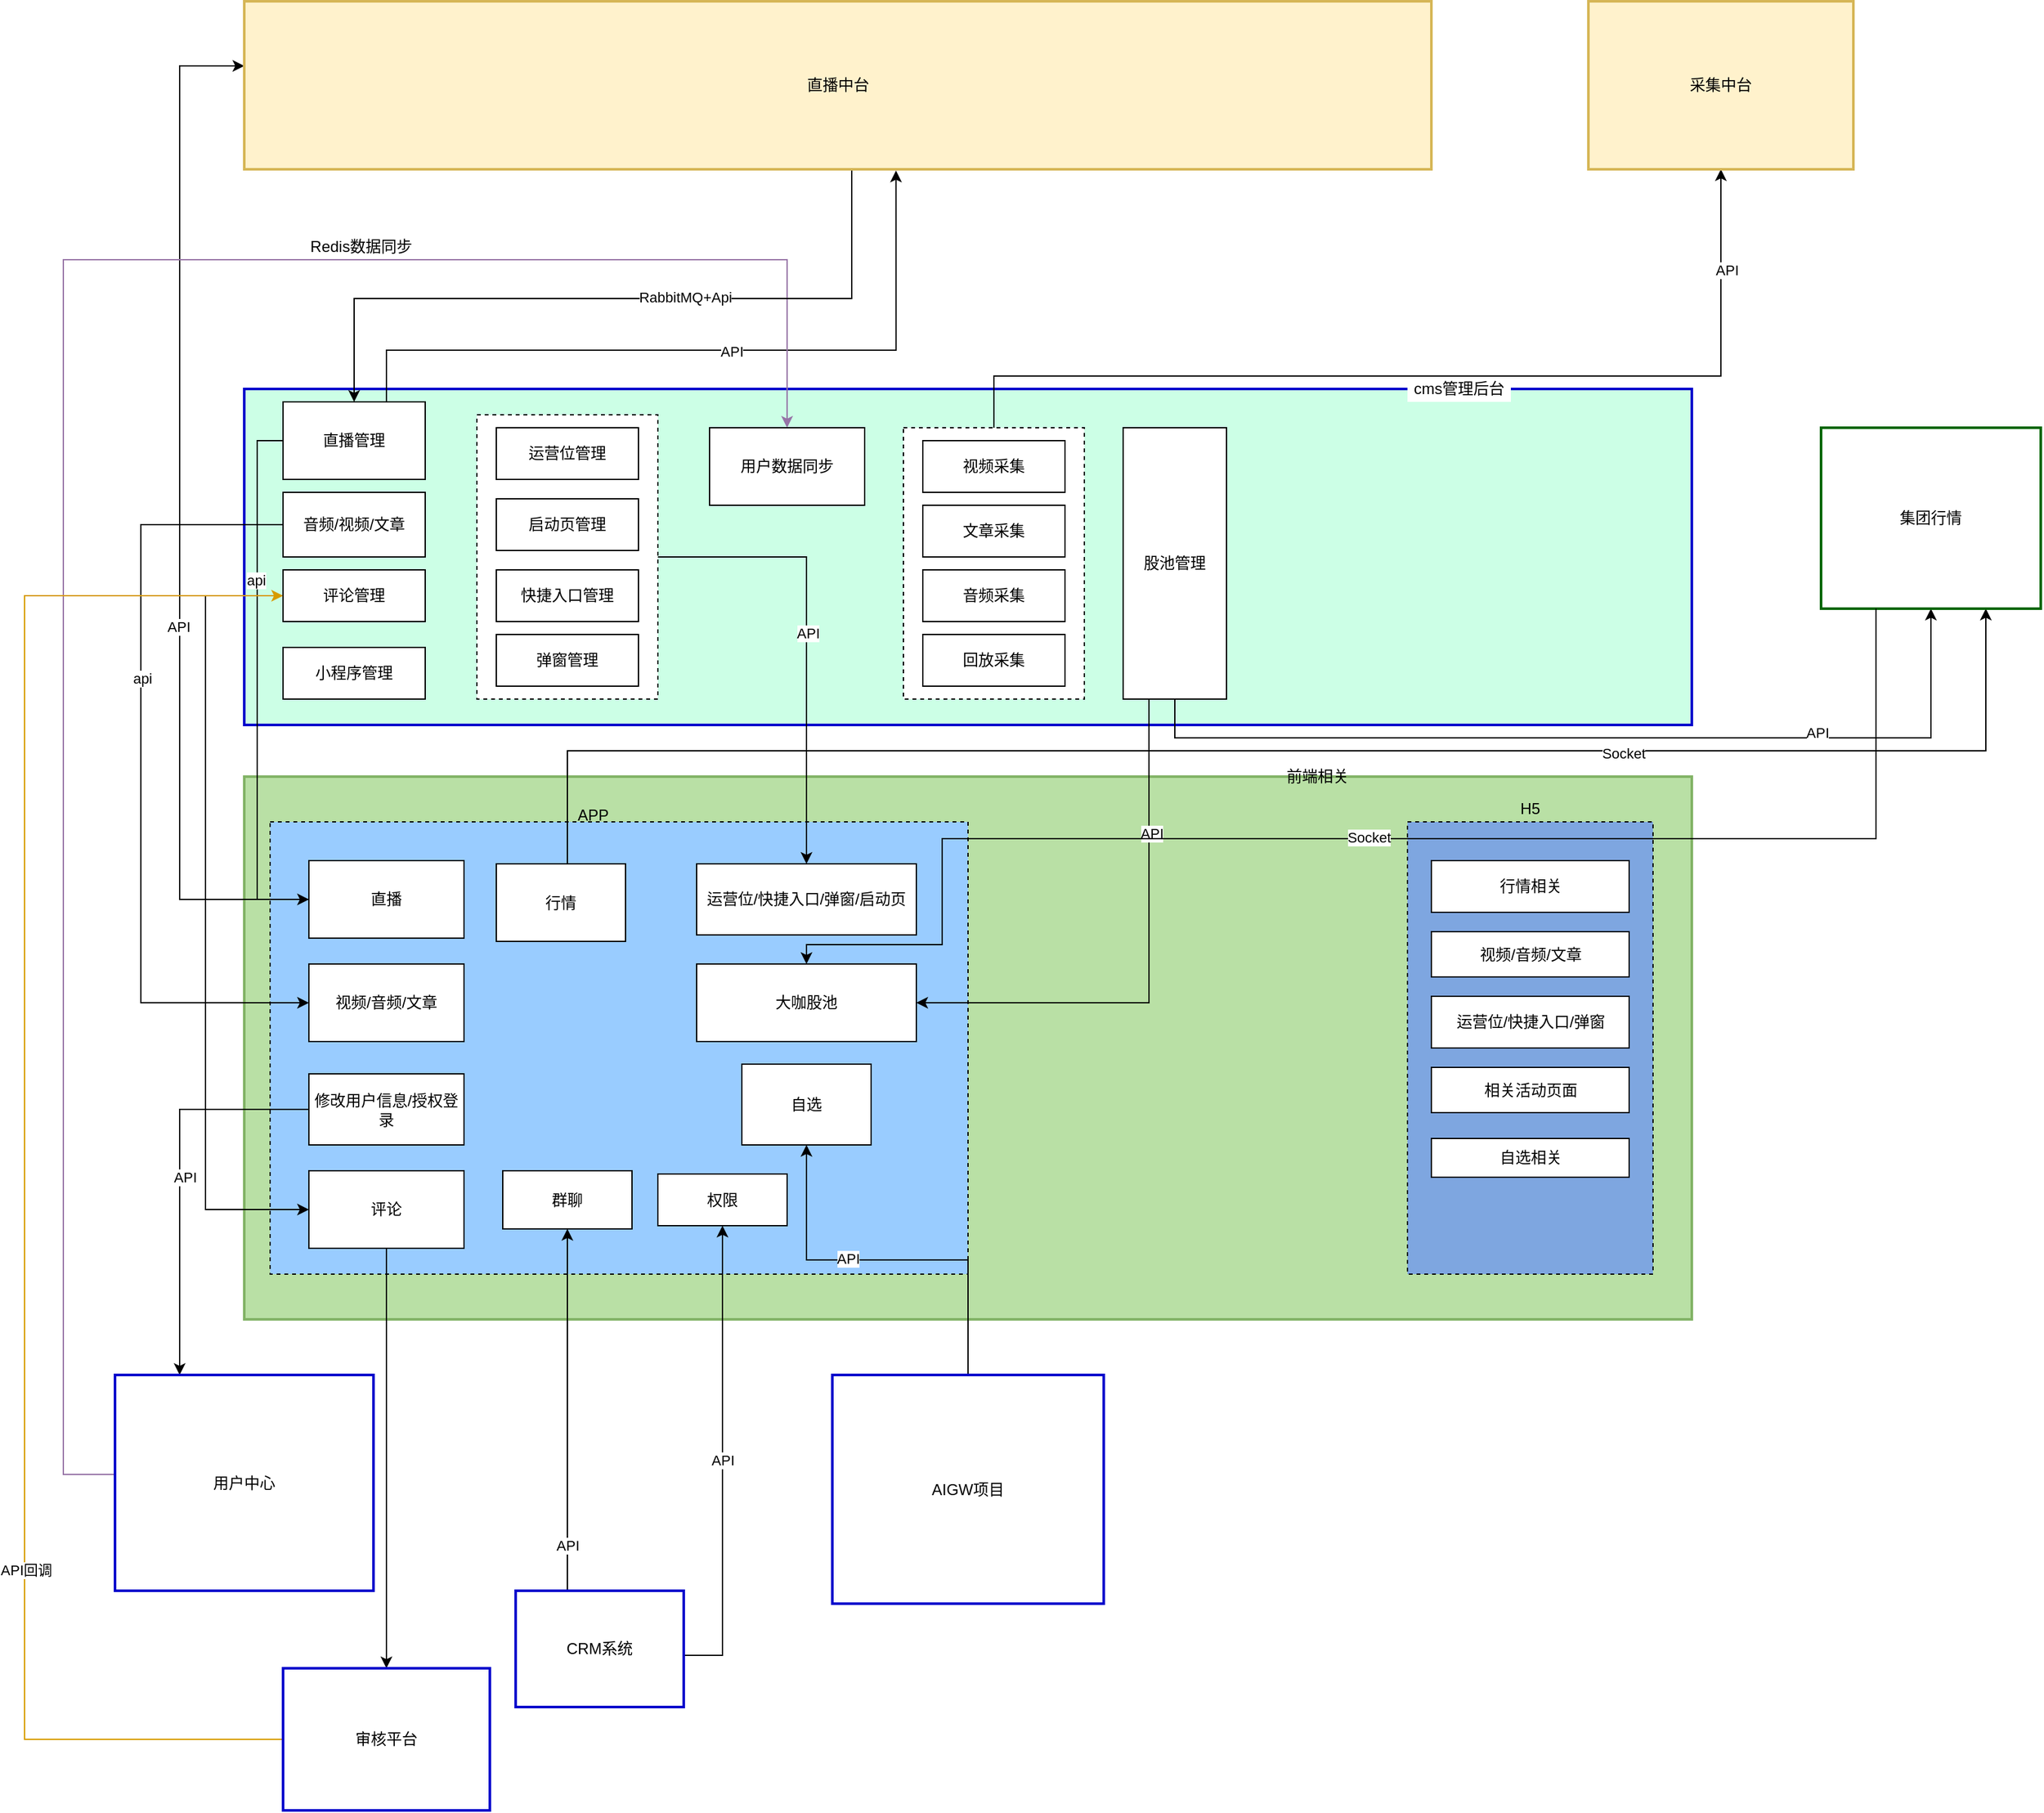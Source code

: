 <mxfile version="14.6.11" type="github">
  <diagram id="wu-liDddrrO4jHqRr5Ok" name="Page-1">
    <mxGraphModel dx="1298" dy="834" grid="1" gridSize="10" guides="1" tooltips="1" connect="1" arrows="1" fold="1" page="1" pageScale="1" pageWidth="1654" pageHeight="2336" math="0" shadow="0">
      <root>
        <mxCell id="0" />
        <mxCell id="1" parent="0" />
        <mxCell id="6hpQYFgbbhiJDAeSl_aR-1" value="" style="rounded=0;whiteSpace=wrap;html=1;strokeWidth=2;strokeColor=#82b366;fillColor=#B9E0A5;" parent="1" vertex="1">
          <mxGeometry x="220" y="670" width="1120" height="420" as="geometry" />
        </mxCell>
        <mxCell id="6hpQYFgbbhiJDAeSl_aR-2" value="" style="rounded=0;whiteSpace=wrap;html=1;dashed=1;fillColor=#99CCFF;" parent="1" vertex="1">
          <mxGeometry x="240" y="705" width="540" height="350" as="geometry" />
        </mxCell>
        <mxCell id="6hpQYFgbbhiJDAeSl_aR-4" value="" style="rounded=0;whiteSpace=wrap;html=1;dashed=1;fillColor=#7EA6E0;" parent="1" vertex="1">
          <mxGeometry x="1120" y="705" width="190" height="350" as="geometry" />
        </mxCell>
        <mxCell id="6hpQYFgbbhiJDAeSl_aR-82" style="edgeStyle=orthogonalEdgeStyle;rounded=0;orthogonalLoop=1;jettySize=auto;html=1;" parent="1" source="6hpQYFgbbhiJDAeSl_aR-6" target="6hpQYFgbbhiJDAeSl_aR-80" edge="1">
          <mxGeometry relative="1" as="geometry">
            <Array as="points">
              <mxPoint x="170" y="765" />
              <mxPoint x="170" y="120" />
            </Array>
          </mxGeometry>
        </mxCell>
        <mxCell id="6hpQYFgbbhiJDAeSl_aR-83" value="API" style="edgeLabel;html=1;align=center;verticalAlign=middle;resizable=0;points=[];" parent="6hpQYFgbbhiJDAeSl_aR-82" vertex="1" connectable="0">
          <mxGeometry x="-0.216" y="1" relative="1" as="geometry">
            <mxPoint as="offset" />
          </mxGeometry>
        </mxCell>
        <mxCell id="6hpQYFgbbhiJDAeSl_aR-6" value="直播" style="rounded=0;whiteSpace=wrap;html=1;" parent="1" vertex="1">
          <mxGeometry x="270" y="735" width="120" height="60" as="geometry" />
        </mxCell>
        <mxCell id="6hpQYFgbbhiJDAeSl_aR-7" value="视频/音频/文章" style="rounded=0;whiteSpace=wrap;html=1;" parent="1" vertex="1">
          <mxGeometry x="270" y="815" width="120" height="60" as="geometry" />
        </mxCell>
        <mxCell id="6hpQYFgbbhiJDAeSl_aR-71" style="edgeStyle=orthogonalEdgeStyle;rounded=0;orthogonalLoop=1;jettySize=auto;html=1;" parent="1" source="6hpQYFgbbhiJDAeSl_aR-8" target="6hpQYFgbbhiJDAeSl_aR-63" edge="1">
          <mxGeometry relative="1" as="geometry">
            <Array as="points">
              <mxPoint x="170" y="928" />
            </Array>
          </mxGeometry>
        </mxCell>
        <mxCell id="6hpQYFgbbhiJDAeSl_aR-72" value="API" style="edgeLabel;html=1;align=center;verticalAlign=middle;resizable=0;points=[];" parent="6hpQYFgbbhiJDAeSl_aR-71" vertex="1" connectable="0">
          <mxGeometry x="-0.002" y="4" relative="1" as="geometry">
            <mxPoint as="offset" />
          </mxGeometry>
        </mxCell>
        <mxCell id="6hpQYFgbbhiJDAeSl_aR-8" value="修改用户信息/授权登录" style="rounded=0;whiteSpace=wrap;html=1;" parent="1" vertex="1">
          <mxGeometry x="270" y="900" width="120" height="55" as="geometry" />
        </mxCell>
        <mxCell id="qArD27X4CnHjqWXNyWbl-20" style="edgeStyle=orthogonalEdgeStyle;rounded=0;orthogonalLoop=1;jettySize=auto;html=1;entryX=0.5;entryY=0;entryDx=0;entryDy=0;" edge="1" parent="1" source="6hpQYFgbbhiJDAeSl_aR-9" target="qArD27X4CnHjqWXNyWbl-16">
          <mxGeometry relative="1" as="geometry" />
        </mxCell>
        <mxCell id="6hpQYFgbbhiJDAeSl_aR-9" value="评论" style="rounded=0;whiteSpace=wrap;html=1;" parent="1" vertex="1">
          <mxGeometry x="270" y="975" width="120" height="60" as="geometry" />
        </mxCell>
        <mxCell id="6hpQYFgbbhiJDAeSl_aR-10" value="运营位/快捷入口/弹窗/启动页" style="rounded=0;whiteSpace=wrap;html=1;" parent="1" vertex="1">
          <mxGeometry x="570" y="737.5" width="170" height="55" as="geometry" />
        </mxCell>
        <mxCell id="qArD27X4CnHjqWXNyWbl-13" style="edgeStyle=orthogonalEdgeStyle;rounded=0;orthogonalLoop=1;jettySize=auto;html=1;exitX=0.711;exitY=0;exitDx=0;exitDy=0;exitPerimeter=0;" edge="1" parent="1" source="qArD27X4CnHjqWXNyWbl-4" target="6hpQYFgbbhiJDAeSl_aR-11">
          <mxGeometry relative="1" as="geometry">
            <Array as="points">
              <mxPoint x="503" y="1350" />
              <mxPoint x="590" y="1350" />
            </Array>
          </mxGeometry>
        </mxCell>
        <mxCell id="qArD27X4CnHjqWXNyWbl-14" value="API" style="edgeLabel;html=1;align=center;verticalAlign=middle;resizable=0;points=[];" vertex="1" connectable="0" parent="qArD27X4CnHjqWXNyWbl-13">
          <mxGeometry x="0.258" relative="1" as="geometry">
            <mxPoint as="offset" />
          </mxGeometry>
        </mxCell>
        <mxCell id="6hpQYFgbbhiJDAeSl_aR-11" value="权限" style="rounded=0;whiteSpace=wrap;html=1;" parent="1" vertex="1">
          <mxGeometry x="540" y="977.5" width="100" height="40" as="geometry" />
        </mxCell>
        <mxCell id="6hpQYFgbbhiJDAeSl_aR-108" style="edgeStyle=orthogonalEdgeStyle;rounded=0;orthogonalLoop=1;jettySize=auto;html=1;entryX=0.75;entryY=1;entryDx=0;entryDy=0;" parent="1" source="6hpQYFgbbhiJDAeSl_aR-12" target="6hpQYFgbbhiJDAeSl_aR-98" edge="1">
          <mxGeometry relative="1" as="geometry">
            <Array as="points">
              <mxPoint x="470" y="650" />
              <mxPoint x="1568" y="650" />
            </Array>
          </mxGeometry>
        </mxCell>
        <mxCell id="6hpQYFgbbhiJDAeSl_aR-109" value="Socket" style="edgeLabel;html=1;align=center;verticalAlign=middle;resizable=0;points=[];" parent="6hpQYFgbbhiJDAeSl_aR-108" vertex="1" connectable="0">
          <mxGeometry x="0.397" y="-2" relative="1" as="geometry">
            <mxPoint as="offset" />
          </mxGeometry>
        </mxCell>
        <mxCell id="6hpQYFgbbhiJDAeSl_aR-12" value="行情" style="rounded=0;whiteSpace=wrap;html=1;" parent="1" vertex="1">
          <mxGeometry x="415" y="737.5" width="100" height="60" as="geometry" />
        </mxCell>
        <mxCell id="qArD27X4CnHjqWXNyWbl-3" style="edgeStyle=orthogonalEdgeStyle;rounded=0;orthogonalLoop=1;jettySize=auto;html=1;" edge="1" parent="1" source="qArD27X4CnHjqWXNyWbl-1" target="6hpQYFgbbhiJDAeSl_aR-13">
          <mxGeometry relative="1" as="geometry" />
        </mxCell>
        <mxCell id="qArD27X4CnHjqWXNyWbl-7" value="API" style="edgeLabel;html=1;align=center;verticalAlign=middle;resizable=0;points=[];" vertex="1" connectable="0" parent="qArD27X4CnHjqWXNyWbl-3">
          <mxGeometry x="0.202" y="-1" relative="1" as="geometry">
            <mxPoint as="offset" />
          </mxGeometry>
        </mxCell>
        <mxCell id="6hpQYFgbbhiJDAeSl_aR-13" value="自选" style="rounded=0;whiteSpace=wrap;html=1;" parent="1" vertex="1">
          <mxGeometry x="605" y="892.5" width="100" height="62.5" as="geometry" />
        </mxCell>
        <mxCell id="6hpQYFgbbhiJDAeSl_aR-16" value="行情相关" style="rounded=0;whiteSpace=wrap;html=1;" parent="1" vertex="1">
          <mxGeometry x="1138.5" y="735" width="153" height="40" as="geometry" />
        </mxCell>
        <mxCell id="6hpQYFgbbhiJDAeSl_aR-17" value="视频/音频/文章" style="rounded=0;whiteSpace=wrap;html=1;" parent="1" vertex="1">
          <mxGeometry x="1138.5" y="790" width="153" height="35" as="geometry" />
        </mxCell>
        <mxCell id="6hpQYFgbbhiJDAeSl_aR-18" value="运营位/快捷入口/弹窗" style="rounded=0;whiteSpace=wrap;html=1;" parent="1" vertex="1">
          <mxGeometry x="1138.5" y="840" width="153" height="40" as="geometry" />
        </mxCell>
        <mxCell id="6hpQYFgbbhiJDAeSl_aR-19" value="相关活动页面" style="rounded=0;whiteSpace=wrap;html=1;" parent="1" vertex="1">
          <mxGeometry x="1138.5" y="895" width="153" height="35" as="geometry" />
        </mxCell>
        <mxCell id="6hpQYFgbbhiJDAeSl_aR-21" value="" style="rounded=0;whiteSpace=wrap;html=1;strokeWidth=2;strokeColor=#0000CC;fillColor=#CCFFE6;" parent="1" vertex="1">
          <mxGeometry x="220" y="370" width="1120" height="260" as="geometry" />
        </mxCell>
        <mxCell id="6hpQYFgbbhiJDAeSl_aR-23" value="自选相关" style="rounded=0;whiteSpace=wrap;html=1;" parent="1" vertex="1">
          <mxGeometry x="1138.5" y="950" width="153" height="30" as="geometry" />
        </mxCell>
        <mxCell id="qArD27X4CnHjqWXNyWbl-6" style="edgeStyle=orthogonalEdgeStyle;rounded=0;orthogonalLoop=1;jettySize=auto;html=1;exitX=0.525;exitY=0;exitDx=0;exitDy=0;exitPerimeter=0;" edge="1" parent="1" source="qArD27X4CnHjqWXNyWbl-4" target="6hpQYFgbbhiJDAeSl_aR-24">
          <mxGeometry relative="1" as="geometry">
            <Array as="points">
              <mxPoint x="470" y="1390" />
            </Array>
          </mxGeometry>
        </mxCell>
        <mxCell id="qArD27X4CnHjqWXNyWbl-8" value="API" style="edgeLabel;html=1;align=center;verticalAlign=middle;resizable=0;points=[];" vertex="1" connectable="0" parent="qArD27X4CnHjqWXNyWbl-6">
          <mxGeometry x="-0.002" relative="1" as="geometry">
            <mxPoint as="offset" />
          </mxGeometry>
        </mxCell>
        <mxCell id="6hpQYFgbbhiJDAeSl_aR-24" value="群聊" style="rounded=0;whiteSpace=wrap;html=1;" parent="1" vertex="1">
          <mxGeometry x="420" y="975" width="100" height="45" as="geometry" />
        </mxCell>
        <mxCell id="6hpQYFgbbhiJDAeSl_aR-25" value="cms管理后台" style="text;html=1;strokeColor=none;align=center;verticalAlign=middle;whiteSpace=wrap;rounded=0;fillColor=#ffffff;" parent="1" vertex="1">
          <mxGeometry x="1120" y="360" width="80" height="20" as="geometry" />
        </mxCell>
        <mxCell id="6hpQYFgbbhiJDAeSl_aR-28" value="APP" style="text;html=1;strokeColor=none;fillColor=none;align=center;verticalAlign=middle;whiteSpace=wrap;rounded=0;dashed=1;" parent="1" vertex="1">
          <mxGeometry x="470" y="690" width="40" height="20" as="geometry" />
        </mxCell>
        <mxCell id="6hpQYFgbbhiJDAeSl_aR-32" value="H5" style="text;html=1;strokeColor=none;fillColor=none;align=center;verticalAlign=middle;whiteSpace=wrap;rounded=0;dashed=1;" parent="1" vertex="1">
          <mxGeometry x="1195" y="685" width="40" height="20" as="geometry" />
        </mxCell>
        <mxCell id="6hpQYFgbbhiJDAeSl_aR-39" style="edgeStyle=orthogonalEdgeStyle;rounded=0;orthogonalLoop=1;jettySize=auto;html=1;exitX=0;exitY=0.5;exitDx=0;exitDy=0;entryX=0;entryY=0.5;entryDx=0;entryDy=0;" parent="1" source="6hpQYFgbbhiJDAeSl_aR-33" target="6hpQYFgbbhiJDAeSl_aR-6" edge="1">
          <mxGeometry relative="1" as="geometry" />
        </mxCell>
        <mxCell id="6hpQYFgbbhiJDAeSl_aR-55" value="api" style="edgeLabel;html=1;align=center;verticalAlign=middle;resizable=0;points=[];" parent="6hpQYFgbbhiJDAeSl_aR-39" vertex="1" connectable="0">
          <mxGeometry x="-0.385" y="-1" relative="1" as="geometry">
            <mxPoint as="offset" />
          </mxGeometry>
        </mxCell>
        <mxCell id="6hpQYFgbbhiJDAeSl_aR-93" style="edgeStyle=orthogonalEdgeStyle;rounded=0;orthogonalLoop=1;jettySize=auto;html=1;entryX=0.549;entryY=1.008;entryDx=0;entryDy=0;entryPerimeter=0;" parent="1" source="6hpQYFgbbhiJDAeSl_aR-33" target="6hpQYFgbbhiJDAeSl_aR-80" edge="1">
          <mxGeometry relative="1" as="geometry">
            <Array as="points">
              <mxPoint x="330" y="340" />
              <mxPoint x="724" y="340" />
            </Array>
          </mxGeometry>
        </mxCell>
        <mxCell id="6hpQYFgbbhiJDAeSl_aR-94" value="API" style="edgeLabel;html=1;align=center;verticalAlign=middle;resizable=0;points=[];" parent="6hpQYFgbbhiJDAeSl_aR-93" vertex="1" connectable="0">
          <mxGeometry x="0.071" y="-1" relative="1" as="geometry">
            <mxPoint as="offset" />
          </mxGeometry>
        </mxCell>
        <mxCell id="6hpQYFgbbhiJDAeSl_aR-33" value="直播管理" style="rounded=0;whiteSpace=wrap;html=1;" parent="1" vertex="1">
          <mxGeometry x="250" y="380" width="110" height="60" as="geometry" />
        </mxCell>
        <mxCell id="6hpQYFgbbhiJDAeSl_aR-76" style="edgeStyle=orthogonalEdgeStyle;rounded=0;orthogonalLoop=1;jettySize=auto;html=1;entryX=0;entryY=0.5;entryDx=0;entryDy=0;" parent="1" source="6hpQYFgbbhiJDAeSl_aR-34" target="6hpQYFgbbhiJDAeSl_aR-7" edge="1">
          <mxGeometry relative="1" as="geometry">
            <Array as="points">
              <mxPoint x="140" y="475" />
              <mxPoint x="140" y="845" />
            </Array>
          </mxGeometry>
        </mxCell>
        <mxCell id="6hpQYFgbbhiJDAeSl_aR-77" value="api&lt;br&gt;" style="edgeLabel;html=1;align=center;verticalAlign=middle;resizable=0;points=[];" parent="6hpQYFgbbhiJDAeSl_aR-76" vertex="1" connectable="0">
          <mxGeometry x="-0.249" y="1" relative="1" as="geometry">
            <mxPoint as="offset" />
          </mxGeometry>
        </mxCell>
        <mxCell id="6hpQYFgbbhiJDAeSl_aR-34" value="音频/视频/文章" style="rounded=0;whiteSpace=wrap;html=1;" parent="1" vertex="1">
          <mxGeometry x="250" y="450" width="110" height="50" as="geometry" />
        </mxCell>
        <mxCell id="6hpQYFgbbhiJDAeSl_aR-78" style="edgeStyle=orthogonalEdgeStyle;rounded=0;orthogonalLoop=1;jettySize=auto;html=1;entryX=0;entryY=0.5;entryDx=0;entryDy=0;" parent="1" source="6hpQYFgbbhiJDAeSl_aR-41" target="6hpQYFgbbhiJDAeSl_aR-9" edge="1">
          <mxGeometry relative="1" as="geometry">
            <Array as="points">
              <mxPoint x="190" y="530" />
              <mxPoint x="190" y="1005" />
            </Array>
          </mxGeometry>
        </mxCell>
        <mxCell id="6hpQYFgbbhiJDAeSl_aR-41" value="评论管理" style="rounded=0;whiteSpace=wrap;html=1;" parent="1" vertex="1">
          <mxGeometry x="250" y="510" width="110" height="40" as="geometry" />
        </mxCell>
        <mxCell id="6hpQYFgbbhiJDAeSl_aR-43" value="小程序管理" style="rounded=0;whiteSpace=wrap;html=1;" parent="1" vertex="1">
          <mxGeometry x="250" y="570" width="110" height="40" as="geometry" />
        </mxCell>
        <mxCell id="6hpQYFgbbhiJDAeSl_aR-53" style="edgeStyle=orthogonalEdgeStyle;rounded=0;orthogonalLoop=1;jettySize=auto;html=1;entryX=0.5;entryY=0;entryDx=0;entryDy=0;" parent="1" source="6hpQYFgbbhiJDAeSl_aR-46" target="6hpQYFgbbhiJDAeSl_aR-10" edge="1">
          <mxGeometry relative="1" as="geometry" />
        </mxCell>
        <mxCell id="6hpQYFgbbhiJDAeSl_aR-54" value="API" style="edgeLabel;html=1;align=center;verticalAlign=middle;resizable=0;points=[];" parent="6hpQYFgbbhiJDAeSl_aR-53" vertex="1" connectable="0">
          <mxGeometry x="-0.013" y="1" relative="1" as="geometry">
            <mxPoint as="offset" />
          </mxGeometry>
        </mxCell>
        <mxCell id="6hpQYFgbbhiJDAeSl_aR-46" value="" style="rounded=0;whiteSpace=wrap;html=1;dashed=1;" parent="1" vertex="1">
          <mxGeometry x="400" y="390" width="140" height="220" as="geometry" />
        </mxCell>
        <mxCell id="6hpQYFgbbhiJDAeSl_aR-47" value="运营位管理" style="rounded=0;whiteSpace=wrap;html=1;" parent="1" vertex="1">
          <mxGeometry x="415" y="400" width="110" height="40" as="geometry" />
        </mxCell>
        <mxCell id="6hpQYFgbbhiJDAeSl_aR-49" value="启动页管理" style="rounded=0;whiteSpace=wrap;html=1;" parent="1" vertex="1">
          <mxGeometry x="415" y="455" width="110" height="40" as="geometry" />
        </mxCell>
        <mxCell id="6hpQYFgbbhiJDAeSl_aR-50" value="弹窗管理" style="rounded=0;whiteSpace=wrap;html=1;" parent="1" vertex="1">
          <mxGeometry x="415" y="560" width="110" height="40" as="geometry" />
        </mxCell>
        <mxCell id="6hpQYFgbbhiJDAeSl_aR-51" value="快捷入口管理" style="rounded=0;whiteSpace=wrap;html=1;" parent="1" vertex="1">
          <mxGeometry x="415" y="510" width="110" height="40" as="geometry" />
        </mxCell>
        <mxCell id="6hpQYFgbbhiJDAeSl_aR-95" style="edgeStyle=orthogonalEdgeStyle;rounded=0;orthogonalLoop=1;jettySize=auto;html=1;entryX=0.5;entryY=1;entryDx=0;entryDy=0;" parent="1" source="6hpQYFgbbhiJDAeSl_aR-57" target="6hpQYFgbbhiJDAeSl_aR-81" edge="1">
          <mxGeometry relative="1" as="geometry">
            <Array as="points">
              <mxPoint x="800" y="360" />
              <mxPoint x="1363" y="360" />
            </Array>
          </mxGeometry>
        </mxCell>
        <mxCell id="6hpQYFgbbhiJDAeSl_aR-96" value="API" style="edgeLabel;html=1;align=center;verticalAlign=middle;resizable=0;points=[];" parent="6hpQYFgbbhiJDAeSl_aR-95" vertex="1" connectable="0">
          <mxGeometry x="0.798" y="-3" relative="1" as="geometry">
            <mxPoint x="1" y="1" as="offset" />
          </mxGeometry>
        </mxCell>
        <mxCell id="6hpQYFgbbhiJDAeSl_aR-57" value="" style="rounded=0;whiteSpace=wrap;html=1;dashed=1;" parent="1" vertex="1">
          <mxGeometry x="730" y="400" width="140" height="210" as="geometry" />
        </mxCell>
        <mxCell id="6hpQYFgbbhiJDAeSl_aR-58" value="视频采集" style="rounded=0;whiteSpace=wrap;html=1;" parent="1" vertex="1">
          <mxGeometry x="745" y="410" width="110" height="40" as="geometry" />
        </mxCell>
        <mxCell id="6hpQYFgbbhiJDAeSl_aR-59" value="回放采集" style="rounded=0;whiteSpace=wrap;html=1;" parent="1" vertex="1">
          <mxGeometry x="745" y="560" width="110" height="40" as="geometry" />
        </mxCell>
        <mxCell id="6hpQYFgbbhiJDAeSl_aR-60" value="音频采集" style="rounded=0;whiteSpace=wrap;html=1;" parent="1" vertex="1">
          <mxGeometry x="745" y="510" width="110" height="40" as="geometry" />
        </mxCell>
        <mxCell id="6hpQYFgbbhiJDAeSl_aR-61" value="文章采集" style="rounded=0;whiteSpace=wrap;html=1;" parent="1" vertex="1">
          <mxGeometry x="745" y="460" width="110" height="40" as="geometry" />
        </mxCell>
        <mxCell id="6hpQYFgbbhiJDAeSl_aR-74" style="edgeStyle=orthogonalEdgeStyle;rounded=0;orthogonalLoop=1;jettySize=auto;html=1;entryX=0.5;entryY=0;entryDx=0;entryDy=0;fillColor=#e1d5e7;strokeColor=#9673a6;" parent="1" source="6hpQYFgbbhiJDAeSl_aR-63" target="6hpQYFgbbhiJDAeSl_aR-73" edge="1">
          <mxGeometry relative="1" as="geometry">
            <Array as="points">
              <mxPoint x="80" y="1210" />
              <mxPoint x="80" y="270" />
              <mxPoint x="640" y="270" />
            </Array>
          </mxGeometry>
        </mxCell>
        <mxCell id="6hpQYFgbbhiJDAeSl_aR-63" value="用户中心" style="rounded=0;whiteSpace=wrap;html=1;strokeWidth=2;strokeColor=#0000CC;" parent="1" vertex="1">
          <mxGeometry x="120" y="1133" width="200" height="167" as="geometry" />
        </mxCell>
        <mxCell id="6hpQYFgbbhiJDAeSl_aR-73" value="用户数据同步" style="rounded=0;whiteSpace=wrap;html=1;" parent="1" vertex="1">
          <mxGeometry x="580" y="400" width="120" height="60" as="geometry" />
        </mxCell>
        <mxCell id="6hpQYFgbbhiJDAeSl_aR-75" value="Redis数据同步" style="text;html=1;align=center;verticalAlign=middle;resizable=0;points=[];autosize=1;strokeColor=none;" parent="1" vertex="1">
          <mxGeometry x="265" y="250" width="90" height="20" as="geometry" />
        </mxCell>
        <mxCell id="6hpQYFgbbhiJDAeSl_aR-87" style="edgeStyle=orthogonalEdgeStyle;rounded=0;orthogonalLoop=1;jettySize=auto;html=1;entryX=0.5;entryY=0;entryDx=0;entryDy=0;" parent="1" source="6hpQYFgbbhiJDAeSl_aR-80" target="6hpQYFgbbhiJDAeSl_aR-33" edge="1">
          <mxGeometry relative="1" as="geometry">
            <Array as="points">
              <mxPoint x="690" y="300" />
              <mxPoint x="305" y="300" />
            </Array>
          </mxGeometry>
        </mxCell>
        <mxCell id="6hpQYFgbbhiJDAeSl_aR-88" value="RabbitMQ+Api" style="edgeLabel;html=1;align=center;verticalAlign=middle;resizable=0;points=[];" parent="6hpQYFgbbhiJDAeSl_aR-87" vertex="1" connectable="0">
          <mxGeometry x="-0.188" y="-1" relative="1" as="geometry">
            <mxPoint as="offset" />
          </mxGeometry>
        </mxCell>
        <mxCell id="6hpQYFgbbhiJDAeSl_aR-80" value="直播中台" style="rounded=0;whiteSpace=wrap;html=1;strokeWidth=2;fillColor=#fff2cc;strokeColor=#d6b656;" parent="1" vertex="1">
          <mxGeometry x="220" y="70" width="918.5" height="130" as="geometry" />
        </mxCell>
        <mxCell id="6hpQYFgbbhiJDAeSl_aR-81" value="采集中台" style="rounded=0;whiteSpace=wrap;html=1;strokeWidth=2;fillColor=#fff2cc;strokeColor=#d6b656;" parent="1" vertex="1">
          <mxGeometry x="1260" y="70" width="205" height="130" as="geometry" />
        </mxCell>
        <mxCell id="6hpQYFgbbhiJDAeSl_aR-92" value="前端相关" style="text;html=1;align=center;verticalAlign=middle;resizable=0;points=[];autosize=1;strokeColor=none;" parent="1" vertex="1">
          <mxGeometry x="1020" y="660" width="60" height="20" as="geometry" />
        </mxCell>
        <mxCell id="6hpQYFgbbhiJDAeSl_aR-102" style="edgeStyle=orthogonalEdgeStyle;rounded=0;orthogonalLoop=1;jettySize=auto;html=1;entryX=0.5;entryY=1;entryDx=0;entryDy=0;" parent="1" source="6hpQYFgbbhiJDAeSl_aR-97" target="6hpQYFgbbhiJDAeSl_aR-98" edge="1">
          <mxGeometry relative="1" as="geometry">
            <Array as="points">
              <mxPoint x="940" y="640" />
              <mxPoint x="1525" y="640" />
            </Array>
          </mxGeometry>
        </mxCell>
        <mxCell id="6hpQYFgbbhiJDAeSl_aR-104" value="API" style="edgeLabel;html=1;align=center;verticalAlign=middle;resizable=0;points=[];" parent="6hpQYFgbbhiJDAeSl_aR-102" vertex="1" connectable="0">
          <mxGeometry x="0.474" y="4" relative="1" as="geometry">
            <mxPoint as="offset" />
          </mxGeometry>
        </mxCell>
        <mxCell id="6hpQYFgbbhiJDAeSl_aR-97" value="股池管理" style="rounded=0;whiteSpace=wrap;html=1;strokeWidth=1;fillColor=#ffffff;" parent="1" vertex="1">
          <mxGeometry x="900" y="400" width="80" height="210" as="geometry" />
        </mxCell>
        <mxCell id="6hpQYFgbbhiJDAeSl_aR-98" value="集团行情" style="rounded=0;whiteSpace=wrap;html=1;strokeWidth=2;fillColor=#ffffff;strokeColor=#006600;" parent="1" vertex="1">
          <mxGeometry x="1440" y="400" width="170" height="140" as="geometry" />
        </mxCell>
        <mxCell id="6hpQYFgbbhiJDAeSl_aR-111" style="edgeStyle=orthogonalEdgeStyle;rounded=0;orthogonalLoop=1;jettySize=auto;html=1;exitX=0.25;exitY=1;exitDx=0;exitDy=0;entryX=1;entryY=0.5;entryDx=0;entryDy=0;" parent="1" source="6hpQYFgbbhiJDAeSl_aR-97" target="6hpQYFgbbhiJDAeSl_aR-105" edge="1">
          <mxGeometry relative="1" as="geometry" />
        </mxCell>
        <mxCell id="6hpQYFgbbhiJDAeSl_aR-112" value="API" style="edgeLabel;html=1;align=center;verticalAlign=middle;resizable=0;points=[];" parent="6hpQYFgbbhiJDAeSl_aR-111" vertex="1" connectable="0">
          <mxGeometry x="-0.499" y="2" relative="1" as="geometry">
            <mxPoint as="offset" />
          </mxGeometry>
        </mxCell>
        <mxCell id="6hpQYFgbbhiJDAeSl_aR-113" style="edgeStyle=orthogonalEdgeStyle;rounded=0;orthogonalLoop=1;jettySize=auto;html=1;exitX=0.25;exitY=1;exitDx=0;exitDy=0;entryX=0.5;entryY=0;entryDx=0;entryDy=0;" parent="1" source="6hpQYFgbbhiJDAeSl_aR-98" target="6hpQYFgbbhiJDAeSl_aR-105" edge="1">
          <mxGeometry relative="1" as="geometry">
            <Array as="points">
              <mxPoint x="1483" y="718" />
              <mxPoint x="760" y="718" />
              <mxPoint x="760" y="800" />
              <mxPoint x="655" y="800" />
            </Array>
          </mxGeometry>
        </mxCell>
        <mxCell id="6hpQYFgbbhiJDAeSl_aR-114" value="Socket" style="edgeLabel;html=1;align=center;verticalAlign=middle;resizable=0;points=[];" parent="6hpQYFgbbhiJDAeSl_aR-113" vertex="1" connectable="0">
          <mxGeometry x="0.038" y="-1" relative="1" as="geometry">
            <mxPoint x="1" as="offset" />
          </mxGeometry>
        </mxCell>
        <mxCell id="6hpQYFgbbhiJDAeSl_aR-105" value="大咖股池" style="rounded=0;whiteSpace=wrap;html=1;" parent="1" vertex="1">
          <mxGeometry x="570" y="815" width="170" height="60" as="geometry" />
        </mxCell>
        <mxCell id="qArD27X4CnHjqWXNyWbl-1" value="AIGW项目" style="rounded=0;whiteSpace=wrap;html=1;strokeWidth=2;strokeColor=#0000CC;" vertex="1" parent="1">
          <mxGeometry x="675" y="1133" width="210" height="177" as="geometry" />
        </mxCell>
        <mxCell id="qArD27X4CnHjqWXNyWbl-4" value="CRM系统" style="rounded=0;whiteSpace=wrap;html=1;strokeColor=#0000CC;strokeWidth=2;" vertex="1" parent="1">
          <mxGeometry x="430" y="1300" width="130" height="90" as="geometry" />
        </mxCell>
        <mxCell id="qArD27X4CnHjqWXNyWbl-18" style="edgeStyle=orthogonalEdgeStyle;rounded=0;orthogonalLoop=1;jettySize=auto;html=1;fillColor=#ffe6cc;strokeColor=#d79b00;" edge="1" parent="1" source="qArD27X4CnHjqWXNyWbl-16">
          <mxGeometry relative="1" as="geometry">
            <mxPoint x="250" y="530" as="targetPoint" />
            <Array as="points">
              <mxPoint x="50" y="1415" />
              <mxPoint x="50" y="530" />
            </Array>
          </mxGeometry>
        </mxCell>
        <mxCell id="qArD27X4CnHjqWXNyWbl-19" value="API回调" style="edgeLabel;html=1;align=center;verticalAlign=middle;resizable=0;points=[];" vertex="1" connectable="0" parent="qArD27X4CnHjqWXNyWbl-18">
          <mxGeometry x="-0.484" y="-1" relative="1" as="geometry">
            <mxPoint as="offset" />
          </mxGeometry>
        </mxCell>
        <mxCell id="qArD27X4CnHjqWXNyWbl-16" value="审核平台" style="rounded=0;whiteSpace=wrap;html=1;strokeColor=#0000CC;strokeWidth=2;" vertex="1" parent="1">
          <mxGeometry x="250" y="1360" width="160" height="110" as="geometry" />
        </mxCell>
      </root>
    </mxGraphModel>
  </diagram>
</mxfile>
